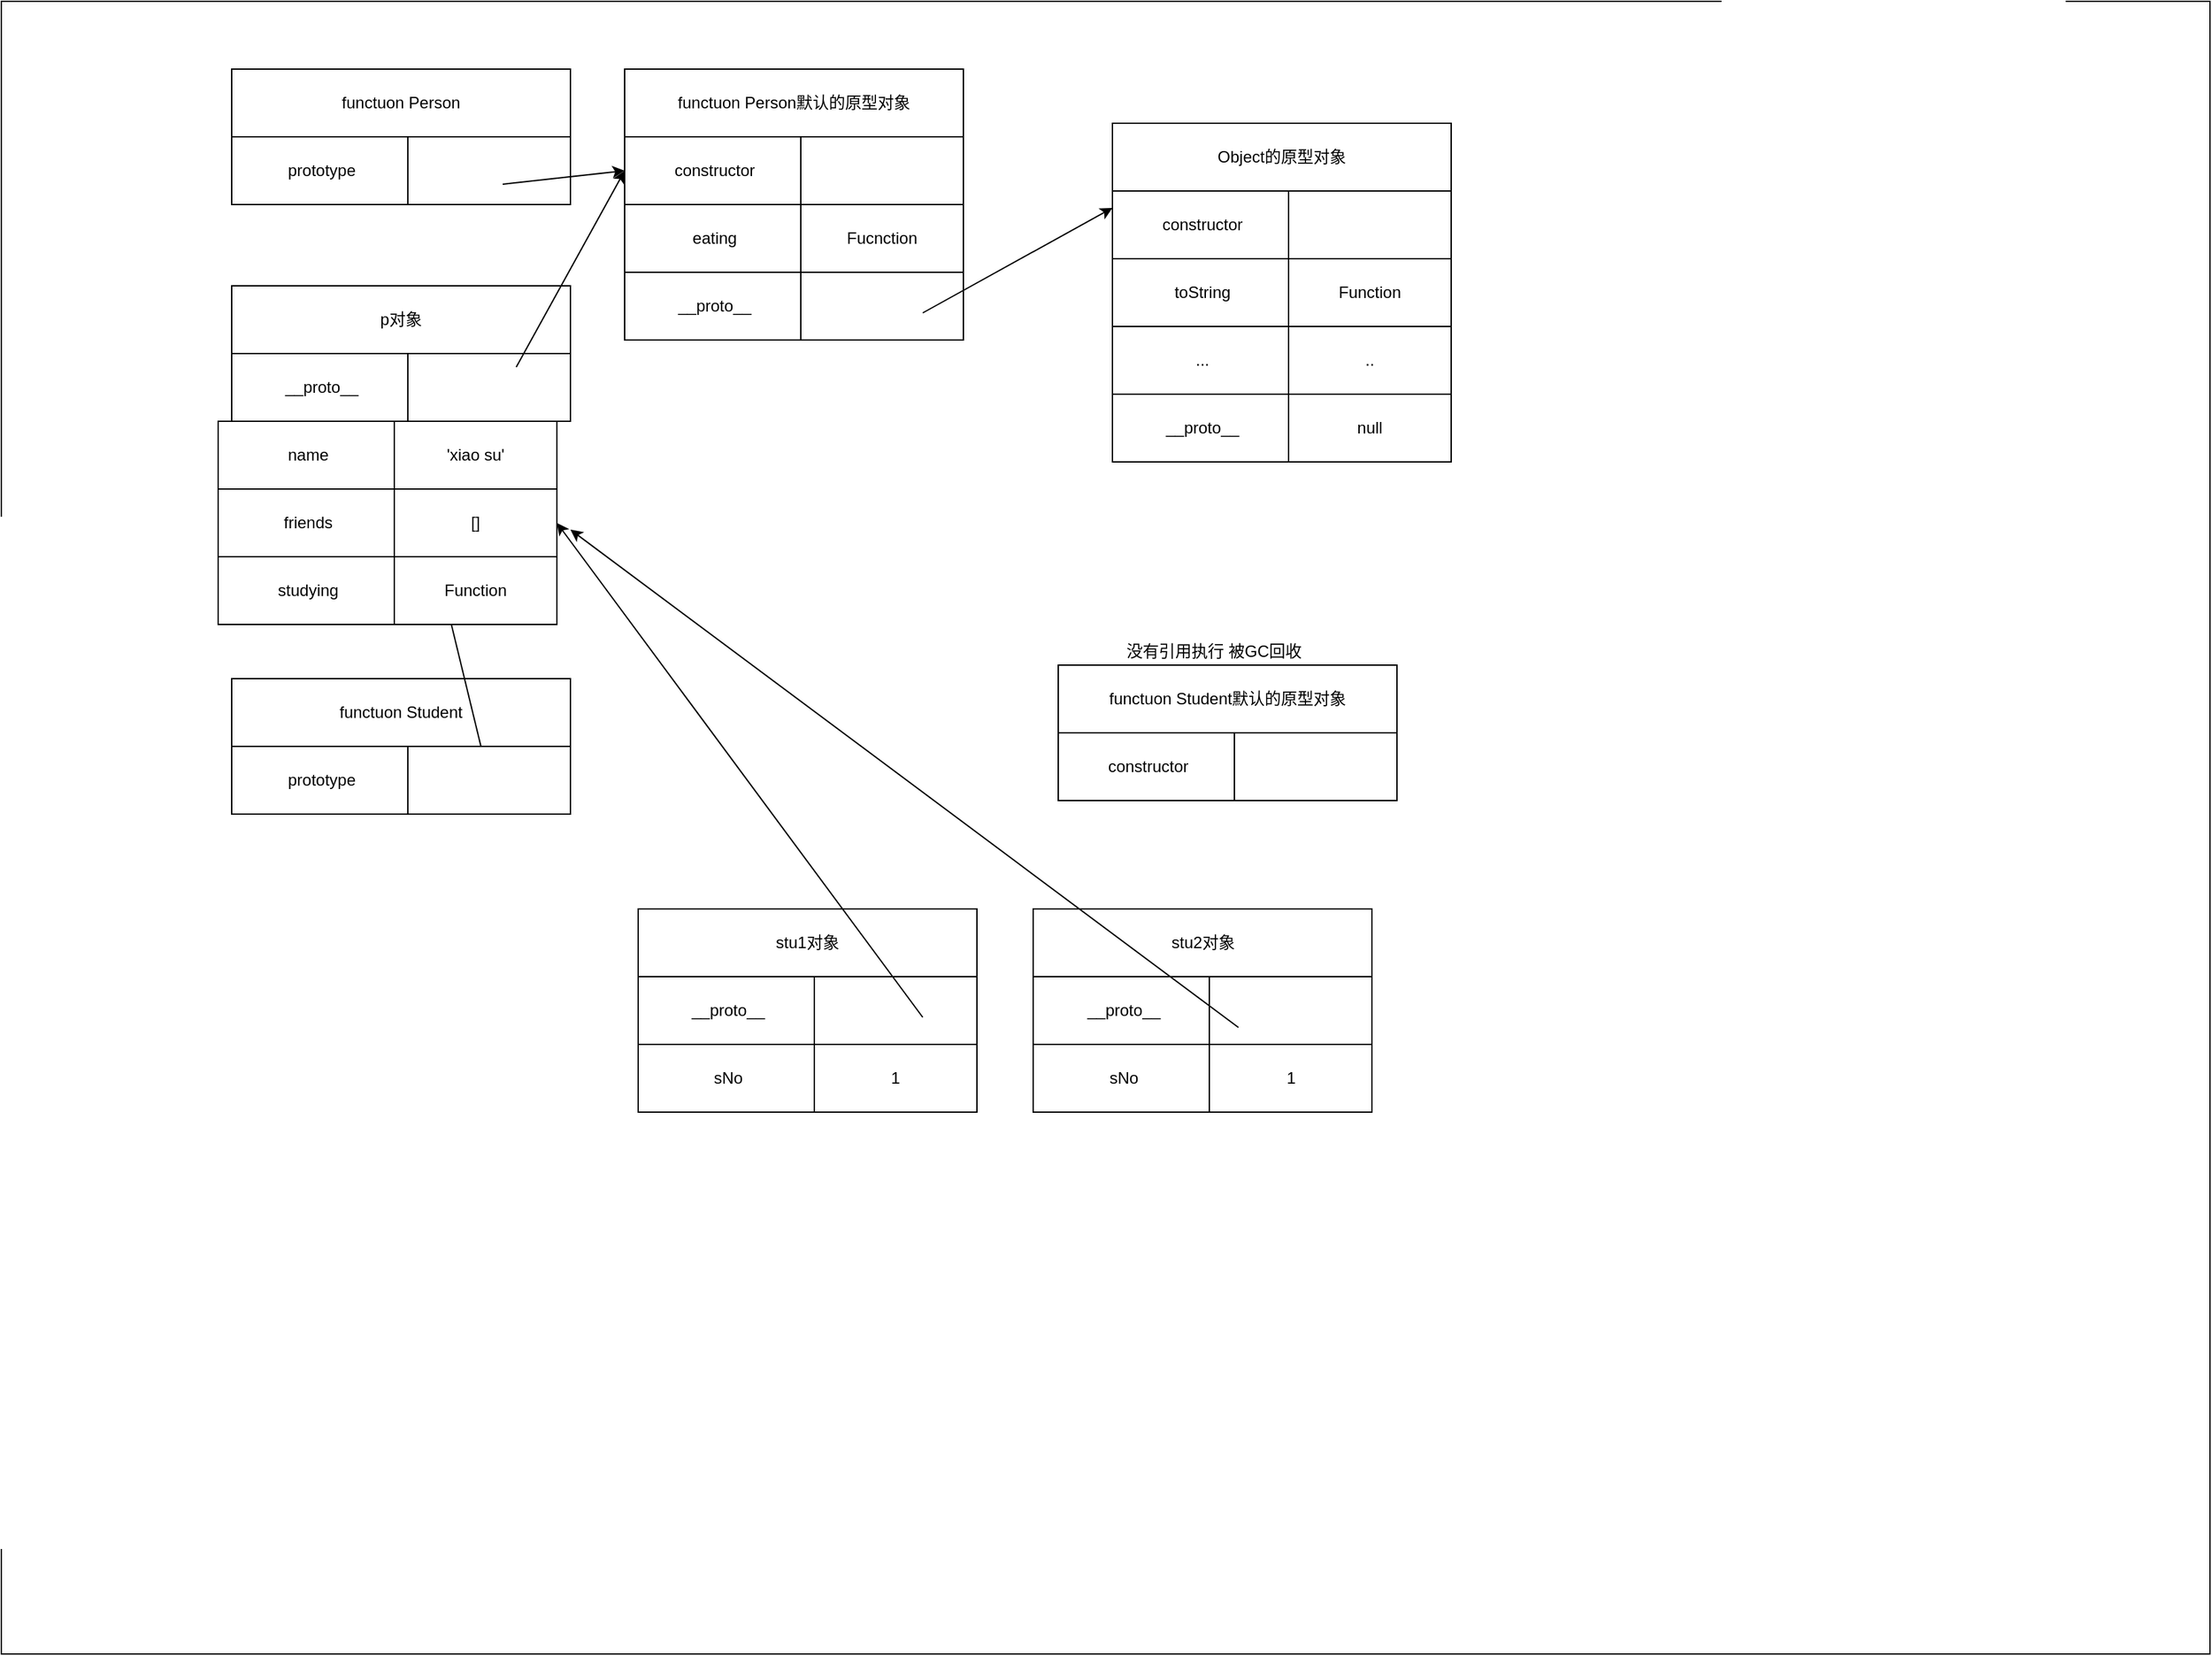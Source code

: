 <mxfile>
    <diagram id="CPnawk4PVq8v_6CRsHZv" name="第 1 页">
        <mxGraphModel dx="1541" dy="299" grid="1" gridSize="10" guides="1" tooltips="1" connect="1" arrows="1" fold="1" page="1" pageScale="1" pageWidth="827" pageHeight="1169" math="0" shadow="0">
            <root>
                <mxCell id="0"/>
                <mxCell id="1" parent="0"/>
                <mxCell id="2" value="" style="rounded=0;whiteSpace=wrap;html=1;" parent="1" vertex="1">
                    <mxGeometry x="-130" y="20" width="1630" height="1220" as="geometry"/>
                </mxCell>
                <mxCell id="3" value="functuon Person" style="rounded=0;whiteSpace=wrap;html=1;" parent="1" vertex="1">
                    <mxGeometry x="40" y="70" width="250" height="50" as="geometry"/>
                </mxCell>
                <mxCell id="4" value="prototype" style="rounded=0;whiteSpace=wrap;html=1;" parent="1" vertex="1">
                    <mxGeometry x="40" y="120" width="133" height="50" as="geometry"/>
                </mxCell>
                <mxCell id="5" value="" style="rounded=0;whiteSpace=wrap;html=1;" parent="1" vertex="1">
                    <mxGeometry x="170" y="120" width="120" height="50" as="geometry"/>
                </mxCell>
                <mxCell id="6" value="functuon Person默认的原型对象" style="rounded=0;whiteSpace=wrap;html=1;" parent="1" vertex="1">
                    <mxGeometry x="330" y="70" width="250" height="50" as="geometry"/>
                </mxCell>
                <mxCell id="7" value="constructor" style="rounded=0;whiteSpace=wrap;html=1;" parent="1" vertex="1">
                    <mxGeometry x="330" y="120" width="133" height="50" as="geometry"/>
                </mxCell>
                <mxCell id="8" value="" style="rounded=0;whiteSpace=wrap;html=1;" parent="1" vertex="1">
                    <mxGeometry x="460" y="120" width="120" height="50" as="geometry"/>
                </mxCell>
                <mxCell id="9" value="eating" style="rounded=0;whiteSpace=wrap;html=1;" parent="1" vertex="1">
                    <mxGeometry x="330" y="170" width="133" height="50" as="geometry"/>
                </mxCell>
                <mxCell id="10" value="Fucnction" style="rounded=0;whiteSpace=wrap;html=1;" parent="1" vertex="1">
                    <mxGeometry x="460" y="170" width="120" height="50" as="geometry"/>
                </mxCell>
                <mxCell id="11" value="Object的原型对象" style="rounded=0;whiteSpace=wrap;html=1;" parent="1" vertex="1">
                    <mxGeometry x="690" y="110" width="250" height="50" as="geometry"/>
                </mxCell>
                <mxCell id="12" value="constructor" style="rounded=0;whiteSpace=wrap;html=1;" parent="1" vertex="1">
                    <mxGeometry x="690" y="160" width="133" height="50" as="geometry"/>
                </mxCell>
                <mxCell id="13" value="" style="rounded=0;whiteSpace=wrap;html=1;" parent="1" vertex="1">
                    <mxGeometry x="820" y="160" width="120" height="50" as="geometry"/>
                </mxCell>
                <mxCell id="14" value="toString" style="rounded=0;whiteSpace=wrap;html=1;" parent="1" vertex="1">
                    <mxGeometry x="690" y="210" width="133" height="50" as="geometry"/>
                </mxCell>
                <mxCell id="15" value="Function" style="rounded=0;whiteSpace=wrap;html=1;" parent="1" vertex="1">
                    <mxGeometry x="820" y="210" width="120" height="50" as="geometry"/>
                </mxCell>
                <mxCell id="16" value="..." style="rounded=0;whiteSpace=wrap;html=1;" parent="1" vertex="1">
                    <mxGeometry x="690" y="260" width="133" height="50" as="geometry"/>
                </mxCell>
                <mxCell id="17" value=".." style="rounded=0;whiteSpace=wrap;html=1;" parent="1" vertex="1">
                    <mxGeometry x="820" y="260" width="120" height="50" as="geometry"/>
                </mxCell>
                <mxCell id="18" value="functuon Student" style="rounded=0;whiteSpace=wrap;html=1;" parent="1" vertex="1">
                    <mxGeometry x="40" y="520" width="250" height="50" as="geometry"/>
                </mxCell>
                <mxCell id="19" value="prototype" style="rounded=0;whiteSpace=wrap;html=1;" parent="1" vertex="1">
                    <mxGeometry x="40" y="570" width="133" height="50" as="geometry"/>
                </mxCell>
                <mxCell id="20" value="" style="rounded=0;whiteSpace=wrap;html=1;" parent="1" vertex="1">
                    <mxGeometry x="170" y="570" width="120" height="50" as="geometry"/>
                </mxCell>
                <mxCell id="29" value="functuon Student默认的原型对象" style="rounded=0;whiteSpace=wrap;html=1;" parent="1" vertex="1">
                    <mxGeometry x="650" y="510" width="250" height="50" as="geometry"/>
                </mxCell>
                <mxCell id="30" value="constructor" style="rounded=0;whiteSpace=wrap;html=1;" parent="1" vertex="1">
                    <mxGeometry x="650" y="560" width="133" height="50" as="geometry"/>
                </mxCell>
                <mxCell id="31" value="" style="rounded=0;whiteSpace=wrap;html=1;" parent="1" vertex="1">
                    <mxGeometry x="780" y="560" width="120" height="50" as="geometry"/>
                </mxCell>
                <mxCell id="34" value="stu1对象" style="rounded=0;whiteSpace=wrap;html=1;" parent="1" vertex="1">
                    <mxGeometry x="340" y="690" width="250" height="50" as="geometry"/>
                </mxCell>
                <mxCell id="35" value="__proto__" style="rounded=0;whiteSpace=wrap;html=1;" parent="1" vertex="1">
                    <mxGeometry x="340" y="740" width="133" height="50" as="geometry"/>
                </mxCell>
                <mxCell id="36" value="" style="rounded=0;whiteSpace=wrap;html=1;" parent="1" vertex="1">
                    <mxGeometry x="470" y="740" width="120" height="50" as="geometry"/>
                </mxCell>
                <mxCell id="37" value="sNo" style="rounded=0;whiteSpace=wrap;html=1;" parent="1" vertex="1">
                    <mxGeometry x="340" y="790" width="133" height="50" as="geometry"/>
                </mxCell>
                <mxCell id="38" value="1" style="rounded=0;whiteSpace=wrap;html=1;" parent="1" vertex="1">
                    <mxGeometry x="470" y="790" width="120" height="50" as="geometry"/>
                </mxCell>
                <mxCell id="40" value="p对象" style="rounded=0;whiteSpace=wrap;html=1;" parent="1" vertex="1">
                    <mxGeometry x="40" y="230" width="250" height="50" as="geometry"/>
                </mxCell>
                <mxCell id="41" value="__proto__" style="rounded=0;whiteSpace=wrap;html=1;" parent="1" vertex="1">
                    <mxGeometry x="40" y="280" width="133" height="50" as="geometry"/>
                </mxCell>
                <mxCell id="42" value="" style="rounded=0;whiteSpace=wrap;html=1;" parent="1" vertex="1">
                    <mxGeometry x="170" y="280" width="120" height="50" as="geometry"/>
                </mxCell>
                <mxCell id="43" value="name" style="rounded=0;whiteSpace=wrap;html=1;" parent="1" vertex="1">
                    <mxGeometry x="30" y="330" width="133" height="50" as="geometry"/>
                </mxCell>
                <mxCell id="44" value="'xiao su'" style="rounded=0;whiteSpace=wrap;html=1;" parent="1" vertex="1">
                    <mxGeometry x="160" y="330" width="120" height="50" as="geometry"/>
                </mxCell>
                <mxCell id="50" value="" style="endArrow=classic;html=1;entryX=0;entryY=0.5;entryDx=0;entryDy=0;" parent="1" target="7" edge="1">
                    <mxGeometry width="50" height="50" relative="1" as="geometry">
                        <mxPoint x="250" y="290" as="sourcePoint"/>
                        <mxPoint x="300" y="240" as="targetPoint"/>
                    </mxGeometry>
                </mxCell>
                <mxCell id="51" value="" style="endArrow=classic;html=1;" parent="1" edge="1">
                    <mxGeometry width="50" height="50" relative="1" as="geometry">
                        <mxPoint x="240" y="155" as="sourcePoint"/>
                        <mxPoint x="330" y="145" as="targetPoint"/>
                    </mxGeometry>
                </mxCell>
                <mxCell id="55" value="没有引用执行 被GC回收" style="text;html=1;strokeColor=none;fillColor=none;align=center;verticalAlign=middle;whiteSpace=wrap;rounded=0;" parent="1" vertex="1">
                    <mxGeometry x="680" y="490" width="170" height="20" as="geometry"/>
                </mxCell>
                <mxCell id="56" value="friends" style="rounded=0;whiteSpace=wrap;html=1;" parent="1" vertex="1">
                    <mxGeometry x="30" y="380" width="133" height="50" as="geometry"/>
                </mxCell>
                <mxCell id="57" value="[]" style="rounded=0;whiteSpace=wrap;html=1;" parent="1" vertex="1">
                    <mxGeometry x="160" y="380" width="120" height="50" as="geometry"/>
                </mxCell>
                <mxCell id="58" value="" style="endArrow=classic;html=1;entryX=0.25;entryY=1;entryDx=0;entryDy=0;" parent="1" source="20" target="57" edge="1">
                    <mxGeometry width="50" height="50" relative="1" as="geometry">
                        <mxPoint x="240" y="570" as="sourcePoint"/>
                        <mxPoint x="290" y="520" as="targetPoint"/>
                    </mxGeometry>
                </mxCell>
                <mxCell id="59" value="__proto__" style="rounded=0;whiteSpace=wrap;html=1;" parent="1" vertex="1">
                    <mxGeometry x="330" y="220" width="133" height="50" as="geometry"/>
                </mxCell>
                <mxCell id="60" value="" style="rounded=0;whiteSpace=wrap;html=1;" parent="1" vertex="1">
                    <mxGeometry x="460" y="220" width="120" height="50" as="geometry"/>
                </mxCell>
                <mxCell id="61" value="" style="endArrow=classic;html=1;entryX=0;entryY=0.25;entryDx=0;entryDy=0;" parent="1" target="12" edge="1">
                    <mxGeometry width="50" height="50" relative="1" as="geometry">
                        <mxPoint x="550" y="250" as="sourcePoint"/>
                        <mxPoint x="600" y="200" as="targetPoint"/>
                    </mxGeometry>
                </mxCell>
                <mxCell id="62" value="__proto__" style="rounded=0;whiteSpace=wrap;html=1;" parent="1" vertex="1">
                    <mxGeometry x="690" y="310" width="133" height="50" as="geometry"/>
                </mxCell>
                <mxCell id="63" value="null" style="rounded=0;whiteSpace=wrap;html=1;" parent="1" vertex="1">
                    <mxGeometry x="820" y="310" width="120" height="50" as="geometry"/>
                </mxCell>
                <mxCell id="64" value="" style="endArrow=classic;html=1;entryX=1;entryY=0.5;entryDx=0;entryDy=0;" parent="1" target="57" edge="1">
                    <mxGeometry width="50" height="50" relative="1" as="geometry">
                        <mxPoint x="550" y="770" as="sourcePoint"/>
                        <mxPoint x="600" y="720" as="targetPoint"/>
                    </mxGeometry>
                </mxCell>
                <mxCell id="65" value="studying" style="rounded=0;whiteSpace=wrap;html=1;" parent="1" vertex="1">
                    <mxGeometry x="30" y="430" width="133" height="50" as="geometry"/>
                </mxCell>
                <mxCell id="66" value="Function" style="rounded=0;whiteSpace=wrap;html=1;" parent="1" vertex="1">
                    <mxGeometry x="160" y="430" width="120" height="50" as="geometry"/>
                </mxCell>
                <mxCell id="67" value="stu2对象" style="rounded=0;whiteSpace=wrap;html=1;" parent="1" vertex="1">
                    <mxGeometry x="631.5" y="690" width="250" height="50" as="geometry"/>
                </mxCell>
                <mxCell id="68" value="__proto__" style="rounded=0;whiteSpace=wrap;html=1;" parent="1" vertex="1">
                    <mxGeometry x="631.5" y="740" width="133" height="50" as="geometry"/>
                </mxCell>
                <mxCell id="69" value="" style="rounded=0;whiteSpace=wrap;html=1;" parent="1" vertex="1">
                    <mxGeometry x="761.5" y="740" width="120" height="50" as="geometry"/>
                </mxCell>
                <mxCell id="70" value="sNo" style="rounded=0;whiteSpace=wrap;html=1;" parent="1" vertex="1">
                    <mxGeometry x="631.5" y="790" width="133" height="50" as="geometry"/>
                </mxCell>
                <mxCell id="71" value="1" style="rounded=0;whiteSpace=wrap;html=1;" parent="1" vertex="1">
                    <mxGeometry x="761.5" y="790" width="120" height="50" as="geometry"/>
                </mxCell>
                <mxCell id="72" value="" style="endArrow=classic;html=1;" parent="1" edge="1">
                    <mxGeometry width="50" height="50" relative="1" as="geometry">
                        <mxPoint x="783.0" y="777.5" as="sourcePoint"/>
                        <mxPoint x="290" y="410" as="targetPoint"/>
                    </mxGeometry>
                </mxCell>
            </root>
        </mxGraphModel>
    </diagram>
</mxfile>